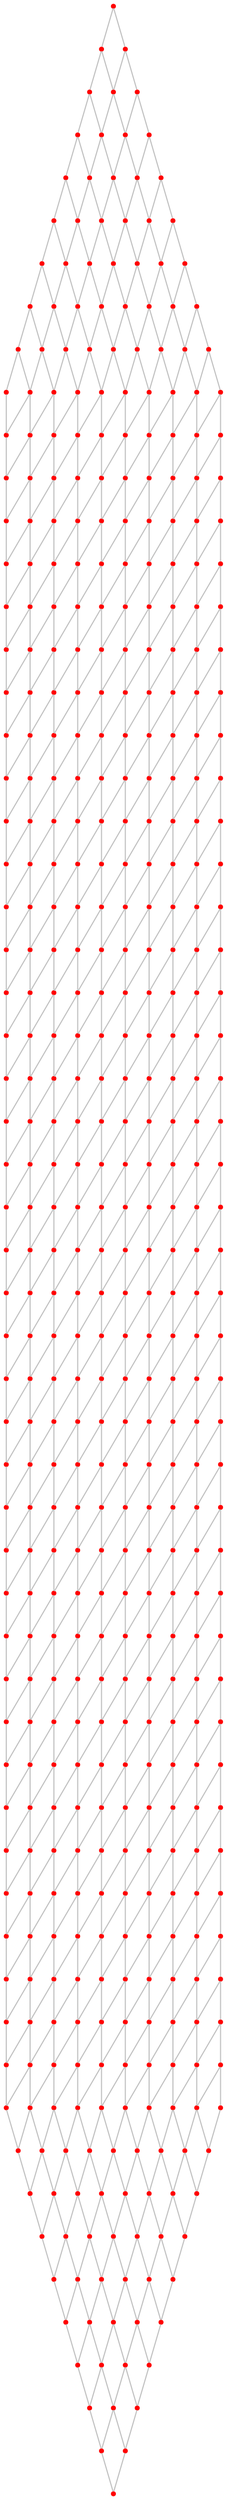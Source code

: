 graph {
	0 [color=red pos="0,0!" shape=point]
	1 [color=red pos="0,1!" shape=point]
	2 [color=red pos="0,2!" shape=point]
	3 [color=red pos="0,3!" shape=point]
	4 [color=red pos="0,4!" shape=point]
	5 [color=red pos="0,5!" shape=point]
	6 [color=red pos="0,6!" shape=point]
	7 [color=red pos="0,7!" shape=point]
	8 [color=red pos="0,8!" shape=point]
	9 [color=red pos="0,9!" shape=point]
	10 [color=red pos="1,0!" shape=point]
	11 [color=red pos="1,1!" shape=point]
	12 [color=red pos="1,2!" shape=point]
	13 [color=red pos="1,3!" shape=point]
	14 [color=red pos="1,4!" shape=point]
	15 [color=red pos="1,5!" shape=point]
	16 [color=red pos="1,6!" shape=point]
	17 [color=red pos="1,7!" shape=point]
	18 [color=red pos="1,8!" shape=point]
	19 [color=red pos="1,9!" shape=point]
	20 [color=red pos="2,0!" shape=point]
	21 [color=red pos="2,1!" shape=point]
	22 [color=red pos="2,2!" shape=point]
	23 [color=red pos="2,3!" shape=point]
	24 [color=red pos="2,4!" shape=point]
	25 [color=red pos="2,5!" shape=point]
	26 [color=red pos="2,6!" shape=point]
	27 [color=red pos="2,7!" shape=point]
	28 [color=red pos="2,8!" shape=point]
	29 [color=red pos="2,9!" shape=point]
	30 [color=red pos="3,0!" shape=point]
	31 [color=red pos="3,1!" shape=point]
	32 [color=red pos="3,2!" shape=point]
	33 [color=red pos="3,3!" shape=point]
	34 [color=red pos="3,4!" shape=point]
	35 [color=red pos="3,5!" shape=point]
	36 [color=red pos="3,6!" shape=point]
	37 [color=red pos="3,7!" shape=point]
	38 [color=red pos="3,8!" shape=point]
	39 [color=red pos="3,9!" shape=point]
	40 [color=red pos="4,0!" shape=point]
	41 [color=red pos="4,1!" shape=point]
	42 [color=red pos="4,2!" shape=point]
	43 [color=red pos="4,3!" shape=point]
	44 [color=red pos="4,4!" shape=point]
	45 [color=red pos="4,5!" shape=point]
	46 [color=red pos="4,6!" shape=point]
	47 [color=red pos="4,7!" shape=point]
	48 [color=red pos="4,8!" shape=point]
	49 [color=red pos="4,9!" shape=point]
	50 [color=red pos="5,0!" shape=point]
	51 [color=red pos="5,1!" shape=point]
	52 [color=red pos="5,2!" shape=point]
	53 [color=red pos="5,3!" shape=point]
	54 [color=red pos="5,4!" shape=point]
	55 [color=red pos="5,5!" shape=point]
	56 [color=red pos="5,6!" shape=point]
	57 [color=red pos="5,7!" shape=point]
	58 [color=red pos="5,8!" shape=point]
	59 [color=red pos="5,9!" shape=point]
	60 [color=red pos="6,0!" shape=point]
	61 [color=red pos="6,1!" shape=point]
	62 [color=red pos="6,2!" shape=point]
	63 [color=red pos="6,3!" shape=point]
	64 [color=red pos="6,4!" shape=point]
	65 [color=red pos="6,5!" shape=point]
	66 [color=red pos="6,6!" shape=point]
	67 [color=red pos="6,7!" shape=point]
	68 [color=red pos="6,8!" shape=point]
	69 [color=red pos="6,9!" shape=point]
	70 [color=red pos="7,0!" shape=point]
	71 [color=red pos="7,1!" shape=point]
	72 [color=red pos="7,2!" shape=point]
	73 [color=red pos="7,3!" shape=point]
	74 [color=red pos="7,4!" shape=point]
	75 [color=red pos="7,5!" shape=point]
	76 [color=red pos="7,6!" shape=point]
	77 [color=red pos="7,7!" shape=point]
	78 [color=red pos="7,8!" shape=point]
	79 [color=red pos="7,9!" shape=point]
	80 [color=red pos="8,0!" shape=point]
	81 [color=red pos="8,1!" shape=point]
	82 [color=red pos="8,2!" shape=point]
	83 [color=red pos="8,3!" shape=point]
	84 [color=red pos="8,4!" shape=point]
	85 [color=red pos="8,5!" shape=point]
	86 [color=red pos="8,6!" shape=point]
	87 [color=red pos="8,7!" shape=point]
	88 [color=red pos="8,8!" shape=point]
	89 [color=red pos="8,9!" shape=point]
	90 [color=red pos="9,0!" shape=point]
	91 [color=red pos="9,1!" shape=point]
	92 [color=red pos="9,2!" shape=point]
	93 [color=red pos="9,3!" shape=point]
	94 [color=red pos="9,4!" shape=point]
	95 [color=red pos="9,5!" shape=point]
	96 [color=red pos="9,6!" shape=point]
	97 [color=red pos="9,7!" shape=point]
	98 [color=red pos="9,8!" shape=point]
	99 [color=red pos="9,9!" shape=point]
	100 [color=red pos="10,0!" shape=point]
	101 [color=red pos="10,1!" shape=point]
	102 [color=red pos="10,2!" shape=point]
	103 [color=red pos="10,3!" shape=point]
	104 [color=red pos="10,4!" shape=point]
	105 [color=red pos="10,5!" shape=point]
	106 [color=red pos="10,6!" shape=point]
	107 [color=red pos="10,7!" shape=point]
	108 [color=red pos="10,8!" shape=point]
	109 [color=red pos="10,9!" shape=point]
	110 [color=red pos="11,0!" shape=point]
	111 [color=red pos="11,1!" shape=point]
	112 [color=red pos="11,2!" shape=point]
	113 [color=red pos="11,3!" shape=point]
	114 [color=red pos="11,4!" shape=point]
	115 [color=red pos="11,5!" shape=point]
	116 [color=red pos="11,6!" shape=point]
	117 [color=red pos="11,7!" shape=point]
	118 [color=red pos="11,8!" shape=point]
	119 [color=red pos="11,9!" shape=point]
	120 [color=red pos="12,0!" shape=point]
	121 [color=red pos="12,1!" shape=point]
	122 [color=red pos="12,2!" shape=point]
	123 [color=red pos="12,3!" shape=point]
	124 [color=red pos="12,4!" shape=point]
	125 [color=red pos="12,5!" shape=point]
	126 [color=red pos="12,6!" shape=point]
	127 [color=red pos="12,7!" shape=point]
	128 [color=red pos="12,8!" shape=point]
	129 [color=red pos="12,9!" shape=point]
	130 [color=red pos="13,0!" shape=point]
	131 [color=red pos="13,1!" shape=point]
	132 [color=red pos="13,2!" shape=point]
	133 [color=red pos="13,3!" shape=point]
	134 [color=red pos="13,4!" shape=point]
	135 [color=red pos="13,5!" shape=point]
	136 [color=red pos="13,6!" shape=point]
	137 [color=red pos="13,7!" shape=point]
	138 [color=red pos="13,8!" shape=point]
	139 [color=red pos="13,9!" shape=point]
	140 [color=red pos="14,0!" shape=point]
	141 [color=red pos="14,1!" shape=point]
	142 [color=red pos="14,2!" shape=point]
	143 [color=red pos="14,3!" shape=point]
	144 [color=red pos="14,4!" shape=point]
	145 [color=red pos="14,5!" shape=point]
	146 [color=red pos="14,6!" shape=point]
	147 [color=red pos="14,7!" shape=point]
	148 [color=red pos="14,8!" shape=point]
	149 [color=red pos="14,9!" shape=point]
	150 [color=red pos="15,0!" shape=point]
	151 [color=red pos="15,1!" shape=point]
	152 [color=red pos="15,2!" shape=point]
	153 [color=red pos="15,3!" shape=point]
	154 [color=red pos="15,4!" shape=point]
	155 [color=red pos="15,5!" shape=point]
	156 [color=red pos="15,6!" shape=point]
	157 [color=red pos="15,7!" shape=point]
	158 [color=red pos="15,8!" shape=point]
	159 [color=red pos="15,9!" shape=point]
	160 [color=red pos="16,0!" shape=point]
	161 [color=red pos="16,1!" shape=point]
	162 [color=red pos="16,2!" shape=point]
	163 [color=red pos="16,3!" shape=point]
	164 [color=red pos="16,4!" shape=point]
	165 [color=red pos="16,5!" shape=point]
	166 [color=red pos="16,6!" shape=point]
	167 [color=red pos="16,7!" shape=point]
	168 [color=red pos="16,8!" shape=point]
	169 [color=red pos="16,9!" shape=point]
	170 [color=red pos="17,0!" shape=point]
	171 [color=red pos="17,1!" shape=point]
	172 [color=red pos="17,2!" shape=point]
	173 [color=red pos="17,3!" shape=point]
	174 [color=red pos="17,4!" shape=point]
	175 [color=red pos="17,5!" shape=point]
	176 [color=red pos="17,6!" shape=point]
	177 [color=red pos="17,7!" shape=point]
	178 [color=red pos="17,8!" shape=point]
	179 [color=red pos="17,9!" shape=point]
	180 [color=red pos="18,0!" shape=point]
	181 [color=red pos="18,1!" shape=point]
	182 [color=red pos="18,2!" shape=point]
	183 [color=red pos="18,3!" shape=point]
	184 [color=red pos="18,4!" shape=point]
	185 [color=red pos="18,5!" shape=point]
	186 [color=red pos="18,6!" shape=point]
	187 [color=red pos="18,7!" shape=point]
	188 [color=red pos="18,8!" shape=point]
	189 [color=red pos="18,9!" shape=point]
	190 [color=red pos="19,0!" shape=point]
	191 [color=red pos="19,1!" shape=point]
	192 [color=red pos="19,2!" shape=point]
	193 [color=red pos="19,3!" shape=point]
	194 [color=red pos="19,4!" shape=point]
	195 [color=red pos="19,5!" shape=point]
	196 [color=red pos="19,6!" shape=point]
	197 [color=red pos="19,7!" shape=point]
	198 [color=red pos="19,8!" shape=point]
	199 [color=red pos="19,9!" shape=point]
	200 [color=red pos="20,0!" shape=point]
	201 [color=red pos="20,1!" shape=point]
	202 [color=red pos="20,2!" shape=point]
	203 [color=red pos="20,3!" shape=point]
	204 [color=red pos="20,4!" shape=point]
	205 [color=red pos="20,5!" shape=point]
	206 [color=red pos="20,6!" shape=point]
	207 [color=red pos="20,7!" shape=point]
	208 [color=red pos="20,8!" shape=point]
	209 [color=red pos="20,9!" shape=point]
	210 [color=red pos="21,0!" shape=point]
	211 [color=red pos="21,1!" shape=point]
	212 [color=red pos="21,2!" shape=point]
	213 [color=red pos="21,3!" shape=point]
	214 [color=red pos="21,4!" shape=point]
	215 [color=red pos="21,5!" shape=point]
	216 [color=red pos="21,6!" shape=point]
	217 [color=red pos="21,7!" shape=point]
	218 [color=red pos="21,8!" shape=point]
	219 [color=red pos="21,9!" shape=point]
	220 [color=red pos="22,0!" shape=point]
	221 [color=red pos="22,1!" shape=point]
	222 [color=red pos="22,2!" shape=point]
	223 [color=red pos="22,3!" shape=point]
	224 [color=red pos="22,4!" shape=point]
	225 [color=red pos="22,5!" shape=point]
	226 [color=red pos="22,6!" shape=point]
	227 [color=red pos="22,7!" shape=point]
	228 [color=red pos="22,8!" shape=point]
	229 [color=red pos="22,9!" shape=point]
	230 [color=red pos="23,0!" shape=point]
	231 [color=red pos="23,1!" shape=point]
	232 [color=red pos="23,2!" shape=point]
	233 [color=red pos="23,3!" shape=point]
	234 [color=red pos="23,4!" shape=point]
	235 [color=red pos="23,5!" shape=point]
	236 [color=red pos="23,6!" shape=point]
	237 [color=red pos="23,7!" shape=point]
	238 [color=red pos="23,8!" shape=point]
	239 [color=red pos="23,9!" shape=point]
	240 [color=red pos="24,0!" shape=point]
	241 [color=red pos="24,1!" shape=point]
	242 [color=red pos="24,2!" shape=point]
	243 [color=red pos="24,3!" shape=point]
	244 [color=red pos="24,4!" shape=point]
	245 [color=red pos="24,5!" shape=point]
	246 [color=red pos="24,6!" shape=point]
	247 [color=red pos="24,7!" shape=point]
	248 [color=red pos="24,8!" shape=point]
	249 [color=red pos="24,9!" shape=point]
	250 [color=red pos="25,0!" shape=point]
	251 [color=red pos="25,1!" shape=point]
	252 [color=red pos="25,2!" shape=point]
	253 [color=red pos="25,3!" shape=point]
	254 [color=red pos="25,4!" shape=point]
	255 [color=red pos="25,5!" shape=point]
	256 [color=red pos="25,6!" shape=point]
	257 [color=red pos="25,7!" shape=point]
	258 [color=red pos="25,8!" shape=point]
	259 [color=red pos="25,9!" shape=point]
	260 [color=red pos="26,0!" shape=point]
	261 [color=red pos="26,1!" shape=point]
	262 [color=red pos="26,2!" shape=point]
	263 [color=red pos="26,3!" shape=point]
	264 [color=red pos="26,4!" shape=point]
	265 [color=red pos="26,5!" shape=point]
	266 [color=red pos="26,6!" shape=point]
	267 [color=red pos="26,7!" shape=point]
	268 [color=red pos="26,8!" shape=point]
	269 [color=red pos="26,9!" shape=point]
	270 [color=red pos="27,0!" shape=point]
	271 [color=red pos="27,1!" shape=point]
	272 [color=red pos="27,2!" shape=point]
	273 [color=red pos="27,3!" shape=point]
	274 [color=red pos="27,4!" shape=point]
	275 [color=red pos="27,5!" shape=point]
	276 [color=red pos="27,6!" shape=point]
	277 [color=red pos="27,7!" shape=point]
	278 [color=red pos="27,8!" shape=point]
	279 [color=red pos="27,9!" shape=point]
	280 [color=red pos="28,0!" shape=point]
	281 [color=red pos="28,1!" shape=point]
	282 [color=red pos="28,2!" shape=point]
	283 [color=red pos="28,3!" shape=point]
	284 [color=red pos="28,4!" shape=point]
	285 [color=red pos="28,5!" shape=point]
	286 [color=red pos="28,6!" shape=point]
	287 [color=red pos="28,7!" shape=point]
	288 [color=red pos="28,8!" shape=point]
	289 [color=red pos="28,9!" shape=point]
	290 [color=red pos="29,0!" shape=point]
	291 [color=red pos="29,1!" shape=point]
	292 [color=red pos="29,2!" shape=point]
	293 [color=red pos="29,3!" shape=point]
	294 [color=red pos="29,4!" shape=point]
	295 [color=red pos="29,5!" shape=point]
	296 [color=red pos="29,6!" shape=point]
	297 [color=red pos="29,7!" shape=point]
	298 [color=red pos="29,8!" shape=point]
	299 [color=red pos="29,9!" shape=point]
	300 [color=red pos="30,0!" shape=point]
	301 [color=red pos="30,1!" shape=point]
	302 [color=red pos="30,2!" shape=point]
	303 [color=red pos="30,3!" shape=point]
	304 [color=red pos="30,4!" shape=point]
	305 [color=red pos="30,5!" shape=point]
	306 [color=red pos="30,6!" shape=point]
	307 [color=red pos="30,7!" shape=point]
	308 [color=red pos="30,8!" shape=point]
	309 [color=red pos="30,9!" shape=point]
	310 [color=red pos="31,0!" shape=point]
	311 [color=red pos="31,1!" shape=point]
	312 [color=red pos="31,2!" shape=point]
	313 [color=red pos="31,3!" shape=point]
	314 [color=red pos="31,4!" shape=point]
	315 [color=red pos="31,5!" shape=point]
	316 [color=red pos="31,6!" shape=point]
	317 [color=red pos="31,7!" shape=point]
	318 [color=red pos="31,8!" shape=point]
	319 [color=red pos="31,9!" shape=point]
	320 [color=red pos="32,0!" shape=point]
	321 [color=red pos="32,1!" shape=point]
	322 [color=red pos="32,2!" shape=point]
	323 [color=red pos="32,3!" shape=point]
	324 [color=red pos="32,4!" shape=point]
	325 [color=red pos="32,5!" shape=point]
	326 [color=red pos="32,6!" shape=point]
	327 [color=red pos="32,7!" shape=point]
	328 [color=red pos="32,8!" shape=point]
	329 [color=red pos="32,9!" shape=point]
	330 [color=red pos="33,0!" shape=point]
	331 [color=red pos="33,1!" shape=point]
	332 [color=red pos="33,2!" shape=point]
	333 [color=red pos="33,3!" shape=point]
	334 [color=red pos="33,4!" shape=point]
	335 [color=red pos="33,5!" shape=point]
	336 [color=red pos="33,6!" shape=point]
	337 [color=red pos="33,7!" shape=point]
	338 [color=red pos="33,8!" shape=point]
	339 [color=red pos="33,9!" shape=point]
	340 [color=red pos="34,0!" shape=point]
	341 [color=red pos="34,1!" shape=point]
	342 [color=red pos="34,2!" shape=point]
	343 [color=red pos="34,3!" shape=point]
	344 [color=red pos="34,4!" shape=point]
	345 [color=red pos="34,5!" shape=point]
	346 [color=red pos="34,6!" shape=point]
	347 [color=red pos="34,7!" shape=point]
	348 [color=red pos="34,8!" shape=point]
	349 [color=red pos="34,9!" shape=point]
	350 [color=red pos="35,0!" shape=point]
	351 [color=red pos="35,1!" shape=point]
	352 [color=red pos="35,2!" shape=point]
	353 [color=red pos="35,3!" shape=point]
	354 [color=red pos="35,4!" shape=point]
	355 [color=red pos="35,5!" shape=point]
	356 [color=red pos="35,6!" shape=point]
	357 [color=red pos="35,7!" shape=point]
	358 [color=red pos="35,8!" shape=point]
	359 [color=red pos="35,9!" shape=point]
	360 [color=red pos="36,0!" shape=point]
	361 [color=red pos="36,1!" shape=point]
	362 [color=red pos="36,2!" shape=point]
	363 [color=red pos="36,3!" shape=point]
	364 [color=red pos="36,4!" shape=point]
	365 [color=red pos="36,5!" shape=point]
	366 [color=red pos="36,6!" shape=point]
	367 [color=red pos="36,7!" shape=point]
	368 [color=red pos="36,8!" shape=point]
	369 [color=red pos="36,9!" shape=point]
	370 [color=red pos="37,0!" shape=point]
	371 [color=red pos="37,1!" shape=point]
	372 [color=red pos="37,2!" shape=point]
	373 [color=red pos="37,3!" shape=point]
	374 [color=red pos="37,4!" shape=point]
	375 [color=red pos="37,5!" shape=point]
	376 [color=red pos="37,6!" shape=point]
	377 [color=red pos="37,7!" shape=point]
	378 [color=red pos="37,8!" shape=point]
	379 [color=red pos="37,9!" shape=point]
	380 [color=red pos="38,0!" shape=point]
	381 [color=red pos="38,1!" shape=point]
	382 [color=red pos="38,2!" shape=point]
	383 [color=red pos="38,3!" shape=point]
	384 [color=red pos="38,4!" shape=point]
	385 [color=red pos="38,5!" shape=point]
	386 [color=red pos="38,6!" shape=point]
	387 [color=red pos="38,7!" shape=point]
	388 [color=red pos="38,8!" shape=point]
	389 [color=red pos="38,9!" shape=point]
	390 [color=red pos="39,0!" shape=point]
	391 [color=red pos="39,1!" shape=point]
	392 [color=red pos="39,2!" shape=point]
	393 [color=red pos="39,3!" shape=point]
	394 [color=red pos="39,4!" shape=point]
	395 [color=red pos="39,5!" shape=point]
	396 [color=red pos="39,6!" shape=point]
	397 [color=red pos="39,7!" shape=point]
	398 [color=red pos="39,8!" shape=point]
	399 [color=red pos="39,9!" shape=point]
	400 [color=red pos="40,0!" shape=point]
	401 [color=red pos="40,1!" shape=point]
	402 [color=red pos="40,2!" shape=point]
	403 [color=red pos="40,3!" shape=point]
	404 [color=red pos="40,4!" shape=point]
	405 [color=red pos="40,5!" shape=point]
	406 [color=red pos="40,6!" shape=point]
	407 [color=red pos="40,7!" shape=point]
	408 [color=red pos="40,8!" shape=point]
	409 [color=red pos="40,9!" shape=point]
	410 [color=red pos="41,0!" shape=point]
	411 [color=red pos="41,1!" shape=point]
	412 [color=red pos="41,2!" shape=point]
	413 [color=red pos="41,3!" shape=point]
	414 [color=red pos="41,4!" shape=point]
	415 [color=red pos="41,5!" shape=point]
	416 [color=red pos="41,6!" shape=point]
	417 [color=red pos="41,7!" shape=point]
	418 [color=red pos="41,8!" shape=point]
	419 [color=red pos="41,9!" shape=point]
	420 [color=red pos="42,0!" shape=point]
	421 [color=red pos="42,1!" shape=point]
	422 [color=red pos="42,2!" shape=point]
	423 [color=red pos="42,3!" shape=point]
	424 [color=red pos="42,4!" shape=point]
	425 [color=red pos="42,5!" shape=point]
	426 [color=red pos="42,6!" shape=point]
	427 [color=red pos="42,7!" shape=point]
	428 [color=red pos="42,8!" shape=point]
	429 [color=red pos="42,9!" shape=point]
	430 [color=red pos="43,0!" shape=point]
	431 [color=red pos="43,1!" shape=point]
	432 [color=red pos="43,2!" shape=point]
	433 [color=red pos="43,3!" shape=point]
	434 [color=red pos="43,4!" shape=point]
	435 [color=red pos="43,5!" shape=point]
	436 [color=red pos="43,6!" shape=point]
	437 [color=red pos="43,7!" shape=point]
	438 [color=red pos="43,8!" shape=point]
	439 [color=red pos="43,9!" shape=point]
	440 [color=red pos="44,0!" shape=point]
	441 [color=red pos="44,1!" shape=point]
	442 [color=red pos="44,2!" shape=point]
	443 [color=red pos="44,3!" shape=point]
	444 [color=red pos="44,4!" shape=point]
	445 [color=red pos="44,5!" shape=point]
	446 [color=red pos="44,6!" shape=point]
	447 [color=red pos="44,7!" shape=point]
	448 [color=red pos="44,8!" shape=point]
	449 [color=red pos="44,9!" shape=point]
	450 [color=red pos="45,0!" shape=point]
	451 [color=red pos="45,1!" shape=point]
	452 [color=red pos="45,2!" shape=point]
	453 [color=red pos="45,3!" shape=point]
	454 [color=red pos="45,4!" shape=point]
	455 [color=red pos="45,5!" shape=point]
	456 [color=red pos="45,6!" shape=point]
	457 [color=red pos="45,7!" shape=point]
	458 [color=red pos="45,8!" shape=point]
	459 [color=red pos="45,9!" shape=point]
	460 [color=red pos="46,0!" shape=point]
	461 [color=red pos="46,1!" shape=point]
	462 [color=red pos="46,2!" shape=point]
	463 [color=red pos="46,3!" shape=point]
	464 [color=red pos="46,4!" shape=point]
	465 [color=red pos="46,5!" shape=point]
	466 [color=red pos="46,6!" shape=point]
	467 [color=red pos="46,7!" shape=point]
	468 [color=red pos="46,8!" shape=point]
	469 [color=red pos="46,9!" shape=point]
	470 [color=red pos="47,0!" shape=point]
	471 [color=red pos="47,1!" shape=point]
	472 [color=red pos="47,2!" shape=point]
	473 [color=red pos="47,3!" shape=point]
	474 [color=red pos="47,4!" shape=point]
	475 [color=red pos="47,5!" shape=point]
	476 [color=red pos="47,6!" shape=point]
	477 [color=red pos="47,7!" shape=point]
	478 [color=red pos="47,8!" shape=point]
	479 [color=red pos="47,9!" shape=point]
	480 [color=red pos="48,0!" shape=point]
	481 [color=red pos="48,1!" shape=point]
	482 [color=red pos="48,2!" shape=point]
	483 [color=red pos="48,3!" shape=point]
	484 [color=red pos="48,4!" shape=point]
	485 [color=red pos="48,5!" shape=point]
	486 [color=red pos="48,6!" shape=point]
	487 [color=red pos="48,7!" shape=point]
	488 [color=red pos="48,8!" shape=point]
	489 [color=red pos="48,9!" shape=point]
	490 [color=red pos="49,0!" shape=point]
	491 [color=red pos="49,1!" shape=point]
	492 [color=red pos="49,2!" shape=point]
	493 [color=red pos="49,3!" shape=point]
	494 [color=red pos="49,4!" shape=point]
	495 [color=red pos="49,5!" shape=point]
	496 [color=red pos="49,6!" shape=point]
	497 [color=red pos="49,7!" shape=point]
	498 [color=red pos="49,8!" shape=point]
	499 [color=red pos="49,9!" shape=point]
	0 -- 1 [color=gray]
	0 -- 10 [color=gray]
	1 -- 2 [color=gray]
	1 -- 11 [color=gray]
	2 -- 3 [color=gray]
	2 -- 12 [color=gray]
	3 -- 4 [color=gray]
	3 -- 13 [color=gray]
	4 -- 5 [color=gray]
	4 -- 14 [color=gray]
	5 -- 6 [color=gray]
	5 -- 15 [color=gray]
	6 -- 7 [color=gray]
	6 -- 16 [color=gray]
	7 -- 8 [color=gray]
	7 -- 17 [color=gray]
	8 -- 9 [color=gray]
	8 -- 18 [color=gray]
	9 -- 19 [color=gray]
	10 -- 11 [color=gray]
	10 -- 20 [color=gray]
	11 -- 12 [color=gray]
	11 -- 21 [color=gray]
	12 -- 13 [color=gray]
	12 -- 22 [color=gray]
	13 -- 14 [color=gray]
	13 -- 23 [color=gray]
	14 -- 15 [color=gray]
	14 -- 24 [color=gray]
	15 -- 16 [color=gray]
	15 -- 25 [color=gray]
	16 -- 17 [color=gray]
	16 -- 26 [color=gray]
	17 -- 18 [color=gray]
	17 -- 27 [color=gray]
	18 -- 19 [color=gray]
	18 -- 28 [color=gray]
	19 -- 29 [color=gray]
	20 -- 21 [color=gray]
	20 -- 30 [color=gray]
	21 -- 22 [color=gray]
	21 -- 31 [color=gray]
	22 -- 23 [color=gray]
	22 -- 32 [color=gray]
	23 -- 24 [color=gray]
	23 -- 33 [color=gray]
	24 -- 25 [color=gray]
	24 -- 34 [color=gray]
	25 -- 26 [color=gray]
	25 -- 35 [color=gray]
	26 -- 27 [color=gray]
	26 -- 36 [color=gray]
	27 -- 28 [color=gray]
	27 -- 37 [color=gray]
	28 -- 29 [color=gray]
	28 -- 38 [color=gray]
	29 -- 39 [color=gray]
	30 -- 31 [color=gray]
	30 -- 40 [color=gray]
	31 -- 32 [color=gray]
	31 -- 41 [color=gray]
	32 -- 33 [color=gray]
	32 -- 42 [color=gray]
	33 -- 34 [color=gray]
	33 -- 43 [color=gray]
	34 -- 35 [color=gray]
	34 -- 44 [color=gray]
	35 -- 36 [color=gray]
	35 -- 45 [color=gray]
	36 -- 37 [color=gray]
	36 -- 46 [color=gray]
	37 -- 38 [color=gray]
	37 -- 47 [color=gray]
	38 -- 39 [color=gray]
	38 -- 48 [color=gray]
	39 -- 49 [color=gray]
	40 -- 41 [color=gray]
	40 -- 50 [color=gray]
	41 -- 42 [color=gray]
	41 -- 51 [color=gray]
	42 -- 43 [color=gray]
	42 -- 52 [color=gray]
	43 -- 44 [color=gray]
	43 -- 53 [color=gray]
	44 -- 45 [color=gray]
	44 -- 54 [color=gray]
	45 -- 46 [color=gray]
	45 -- 55 [color=gray]
	46 -- 47 [color=gray]
	46 -- 56 [color=gray]
	47 -- 48 [color=gray]
	47 -- 57 [color=gray]
	48 -- 49 [color=gray]
	48 -- 58 [color=gray]
	49 -- 59 [color=gray]
	50 -- 51 [color=gray]
	50 -- 60 [color=gray]
	51 -- 52 [color=gray]
	51 -- 61 [color=gray]
	52 -- 53 [color=gray]
	52 -- 62 [color=gray]
	53 -- 54 [color=gray]
	53 -- 63 [color=gray]
	54 -- 55 [color=gray]
	54 -- 64 [color=gray]
	55 -- 56 [color=gray]
	55 -- 65 [color=gray]
	56 -- 57 [color=gray]
	56 -- 66 [color=gray]
	57 -- 58 [color=gray]
	57 -- 67 [color=gray]
	58 -- 59 [color=gray]
	58 -- 68 [color=gray]
	59 -- 69 [color=gray]
	60 -- 61 [color=gray]
	60 -- 70 [color=gray]
	61 -- 62 [color=gray]
	61 -- 71 [color=gray]
	62 -- 63 [color=gray]
	62 -- 72 [color=gray]
	63 -- 64 [color=gray]
	63 -- 73 [color=gray]
	64 -- 65 [color=gray]
	64 -- 74 [color=gray]
	65 -- 66 [color=gray]
	65 -- 75 [color=gray]
	66 -- 67 [color=gray]
	66 -- 76 [color=gray]
	67 -- 68 [color=gray]
	67 -- 77 [color=gray]
	68 -- 69 [color=gray]
	68 -- 78 [color=gray]
	69 -- 79 [color=gray]
	70 -- 71 [color=gray]
	70 -- 80 [color=gray]
	71 -- 72 [color=gray]
	71 -- 81 [color=gray]
	72 -- 73 [color=gray]
	72 -- 82 [color=gray]
	73 -- 74 [color=gray]
	73 -- 83 [color=gray]
	74 -- 75 [color=gray]
	74 -- 84 [color=gray]
	75 -- 76 [color=gray]
	75 -- 85 [color=gray]
	76 -- 77 [color=gray]
	76 -- 86 [color=gray]
	77 -- 78 [color=gray]
	77 -- 87 [color=gray]
	78 -- 79 [color=gray]
	78 -- 88 [color=gray]
	79 -- 89 [color=gray]
	80 -- 81 [color=gray]
	80 -- 90 [color=gray]
	81 -- 82 [color=gray]
	81 -- 91 [color=gray]
	82 -- 83 [color=gray]
	82 -- 92 [color=gray]
	83 -- 84 [color=gray]
	83 -- 93 [color=gray]
	84 -- 85 [color=gray]
	84 -- 94 [color=gray]
	85 -- 86 [color=gray]
	85 -- 95 [color=gray]
	86 -- 87 [color=gray]
	86 -- 96 [color=gray]
	87 -- 88 [color=gray]
	87 -- 97 [color=gray]
	88 -- 89 [color=gray]
	88 -- 98 [color=gray]
	89 -- 99 [color=gray]
	90 -- 91 [color=gray]
	90 -- 100 [color=gray]
	91 -- 92 [color=gray]
	91 -- 101 [color=gray]
	92 -- 93 [color=gray]
	92 -- 102 [color=gray]
	93 -- 94 [color=gray]
	93 -- 103 [color=gray]
	94 -- 95 [color=gray]
	94 -- 104 [color=gray]
	95 -- 96 [color=gray]
	95 -- 105 [color=gray]
	96 -- 97 [color=gray]
	96 -- 106 [color=gray]
	97 -- 98 [color=gray]
	97 -- 107 [color=gray]
	98 -- 99 [color=gray]
	98 -- 108 [color=gray]
	99 -- 109 [color=gray]
	100 -- 101 [color=gray]
	100 -- 110 [color=gray]
	101 -- 102 [color=gray]
	101 -- 111 [color=gray]
	102 -- 103 [color=gray]
	102 -- 112 [color=gray]
	103 -- 104 [color=gray]
	103 -- 113 [color=gray]
	104 -- 105 [color=gray]
	104 -- 114 [color=gray]
	105 -- 106 [color=gray]
	105 -- 115 [color=gray]
	106 -- 107 [color=gray]
	106 -- 116 [color=gray]
	107 -- 108 [color=gray]
	107 -- 117 [color=gray]
	108 -- 109 [color=gray]
	108 -- 118 [color=gray]
	109 -- 119 [color=gray]
	110 -- 111 [color=gray]
	110 -- 120 [color=gray]
	111 -- 112 [color=gray]
	111 -- 121 [color=gray]
	112 -- 113 [color=gray]
	112 -- 122 [color=gray]
	113 -- 114 [color=gray]
	113 -- 123 [color=gray]
	114 -- 115 [color=gray]
	114 -- 124 [color=gray]
	115 -- 116 [color=gray]
	115 -- 125 [color=gray]
	116 -- 117 [color=gray]
	116 -- 126 [color=gray]
	117 -- 118 [color=gray]
	117 -- 127 [color=gray]
	118 -- 119 [color=gray]
	118 -- 128 [color=gray]
	119 -- 129 [color=gray]
	120 -- 121 [color=gray]
	120 -- 130 [color=gray]
	121 -- 122 [color=gray]
	121 -- 131 [color=gray]
	122 -- 123 [color=gray]
	122 -- 132 [color=gray]
	123 -- 124 [color=gray]
	123 -- 133 [color=gray]
	124 -- 125 [color=gray]
	124 -- 134 [color=gray]
	125 -- 126 [color=gray]
	125 -- 135 [color=gray]
	126 -- 127 [color=gray]
	126 -- 136 [color=gray]
	127 -- 128 [color=gray]
	127 -- 137 [color=gray]
	128 -- 129 [color=gray]
	128 -- 138 [color=gray]
	129 -- 139 [color=gray]
	130 -- 131 [color=gray]
	130 -- 140 [color=gray]
	131 -- 132 [color=gray]
	131 -- 141 [color=gray]
	132 -- 133 [color=gray]
	132 -- 142 [color=gray]
	133 -- 134 [color=gray]
	133 -- 143 [color=gray]
	134 -- 135 [color=gray]
	134 -- 144 [color=gray]
	135 -- 136 [color=gray]
	135 -- 145 [color=gray]
	136 -- 137 [color=gray]
	136 -- 146 [color=gray]
	137 -- 138 [color=gray]
	137 -- 147 [color=gray]
	138 -- 139 [color=gray]
	138 -- 148 [color=gray]
	139 -- 149 [color=gray]
	140 -- 141 [color=gray]
	140 -- 150 [color=gray]
	141 -- 142 [color=gray]
	141 -- 151 [color=gray]
	142 -- 143 [color=gray]
	142 -- 152 [color=gray]
	143 -- 144 [color=gray]
	143 -- 153 [color=gray]
	144 -- 145 [color=gray]
	144 -- 154 [color=gray]
	145 -- 146 [color=gray]
	145 -- 155 [color=gray]
	146 -- 147 [color=gray]
	146 -- 156 [color=gray]
	147 -- 148 [color=gray]
	147 -- 157 [color=gray]
	148 -- 149 [color=gray]
	148 -- 158 [color=gray]
	149 -- 159 [color=gray]
	150 -- 151 [color=gray]
	150 -- 160 [color=gray]
	151 -- 152 [color=gray]
	151 -- 161 [color=gray]
	152 -- 153 [color=gray]
	152 -- 162 [color=gray]
	153 -- 154 [color=gray]
	153 -- 163 [color=gray]
	154 -- 155 [color=gray]
	154 -- 164 [color=gray]
	155 -- 156 [color=gray]
	155 -- 165 [color=gray]
	156 -- 157 [color=gray]
	156 -- 166 [color=gray]
	157 -- 158 [color=gray]
	157 -- 167 [color=gray]
	158 -- 159 [color=gray]
	158 -- 168 [color=gray]
	159 -- 169 [color=gray]
	160 -- 161 [color=gray]
	160 -- 170 [color=gray]
	161 -- 162 [color=gray]
	161 -- 171 [color=gray]
	162 -- 163 [color=gray]
	162 -- 172 [color=gray]
	163 -- 164 [color=gray]
	163 -- 173 [color=gray]
	164 -- 165 [color=gray]
	164 -- 174 [color=gray]
	165 -- 166 [color=gray]
	165 -- 175 [color=gray]
	166 -- 167 [color=gray]
	166 -- 176 [color=gray]
	167 -- 168 [color=gray]
	167 -- 177 [color=gray]
	168 -- 169 [color=gray]
	168 -- 178 [color=gray]
	169 -- 179 [color=gray]
	170 -- 171 [color=gray]
	170 -- 180 [color=gray]
	171 -- 172 [color=gray]
	171 -- 181 [color=gray]
	172 -- 173 [color=gray]
	172 -- 182 [color=gray]
	173 -- 174 [color=gray]
	173 -- 183 [color=gray]
	174 -- 175 [color=gray]
	174 -- 184 [color=gray]
	175 -- 176 [color=gray]
	175 -- 185 [color=gray]
	176 -- 177 [color=gray]
	176 -- 186 [color=gray]
	177 -- 178 [color=gray]
	177 -- 187 [color=gray]
	178 -- 179 [color=gray]
	178 -- 188 [color=gray]
	179 -- 189 [color=gray]
	180 -- 181 [color=gray]
	180 -- 190 [color=gray]
	181 -- 182 [color=gray]
	181 -- 191 [color=gray]
	182 -- 183 [color=gray]
	182 -- 192 [color=gray]
	183 -- 184 [color=gray]
	183 -- 193 [color=gray]
	184 -- 185 [color=gray]
	184 -- 194 [color=gray]
	185 -- 186 [color=gray]
	185 -- 195 [color=gray]
	186 -- 187 [color=gray]
	186 -- 196 [color=gray]
	187 -- 188 [color=gray]
	187 -- 197 [color=gray]
	188 -- 189 [color=gray]
	188 -- 198 [color=gray]
	189 -- 199 [color=gray]
	190 -- 191 [color=gray]
	190 -- 200 [color=gray]
	191 -- 192 [color=gray]
	191 -- 201 [color=gray]
	192 -- 193 [color=gray]
	192 -- 202 [color=gray]
	193 -- 194 [color=gray]
	193 -- 203 [color=gray]
	194 -- 195 [color=gray]
	194 -- 204 [color=gray]
	195 -- 196 [color=gray]
	195 -- 205 [color=gray]
	196 -- 197 [color=gray]
	196 -- 206 [color=gray]
	197 -- 198 [color=gray]
	197 -- 207 [color=gray]
	198 -- 199 [color=gray]
	198 -- 208 [color=gray]
	199 -- 209 [color=gray]
	200 -- 201 [color=gray]
	200 -- 210 [color=gray]
	201 -- 202 [color=gray]
	201 -- 211 [color=gray]
	202 -- 203 [color=gray]
	202 -- 212 [color=gray]
	203 -- 204 [color=gray]
	203 -- 213 [color=gray]
	204 -- 205 [color=gray]
	204 -- 214 [color=gray]
	205 -- 206 [color=gray]
	205 -- 215 [color=gray]
	206 -- 207 [color=gray]
	206 -- 216 [color=gray]
	207 -- 208 [color=gray]
	207 -- 217 [color=gray]
	208 -- 209 [color=gray]
	208 -- 218 [color=gray]
	209 -- 219 [color=gray]
	210 -- 211 [color=gray]
	210 -- 220 [color=gray]
	211 -- 212 [color=gray]
	211 -- 221 [color=gray]
	212 -- 213 [color=gray]
	212 -- 222 [color=gray]
	213 -- 214 [color=gray]
	213 -- 223 [color=gray]
	214 -- 215 [color=gray]
	214 -- 224 [color=gray]
	215 -- 216 [color=gray]
	215 -- 225 [color=gray]
	216 -- 217 [color=gray]
	216 -- 226 [color=gray]
	217 -- 218 [color=gray]
	217 -- 227 [color=gray]
	218 -- 219 [color=gray]
	218 -- 228 [color=gray]
	219 -- 229 [color=gray]
	220 -- 221 [color=gray]
	220 -- 230 [color=gray]
	221 -- 222 [color=gray]
	221 -- 231 [color=gray]
	222 -- 223 [color=gray]
	222 -- 232 [color=gray]
	223 -- 224 [color=gray]
	223 -- 233 [color=gray]
	224 -- 225 [color=gray]
	224 -- 234 [color=gray]
	225 -- 226 [color=gray]
	225 -- 235 [color=gray]
	226 -- 227 [color=gray]
	226 -- 236 [color=gray]
	227 -- 228 [color=gray]
	227 -- 237 [color=gray]
	228 -- 229 [color=gray]
	228 -- 238 [color=gray]
	229 -- 239 [color=gray]
	230 -- 231 [color=gray]
	230 -- 240 [color=gray]
	231 -- 232 [color=gray]
	231 -- 241 [color=gray]
	232 -- 233 [color=gray]
	232 -- 242 [color=gray]
	233 -- 234 [color=gray]
	233 -- 243 [color=gray]
	234 -- 235 [color=gray]
	234 -- 244 [color=gray]
	235 -- 236 [color=gray]
	235 -- 245 [color=gray]
	236 -- 237 [color=gray]
	236 -- 246 [color=gray]
	237 -- 238 [color=gray]
	237 -- 247 [color=gray]
	238 -- 239 [color=gray]
	238 -- 248 [color=gray]
	239 -- 249 [color=gray]
	240 -- 241 [color=gray]
	240 -- 250 [color=gray]
	241 -- 242 [color=gray]
	241 -- 251 [color=gray]
	242 -- 243 [color=gray]
	242 -- 252 [color=gray]
	243 -- 244 [color=gray]
	243 -- 253 [color=gray]
	244 -- 245 [color=gray]
	244 -- 254 [color=gray]
	245 -- 246 [color=gray]
	245 -- 255 [color=gray]
	246 -- 247 [color=gray]
	246 -- 256 [color=gray]
	247 -- 248 [color=gray]
	247 -- 257 [color=gray]
	248 -- 249 [color=gray]
	248 -- 258 [color=gray]
	249 -- 259 [color=gray]
	250 -- 251 [color=gray]
	250 -- 260 [color=gray]
	251 -- 252 [color=gray]
	251 -- 261 [color=gray]
	252 -- 253 [color=gray]
	252 -- 262 [color=gray]
	253 -- 254 [color=gray]
	253 -- 263 [color=gray]
	254 -- 255 [color=gray]
	254 -- 264 [color=gray]
	255 -- 256 [color=gray]
	255 -- 265 [color=gray]
	256 -- 257 [color=gray]
	256 -- 266 [color=gray]
	257 -- 258 [color=gray]
	257 -- 267 [color=gray]
	258 -- 259 [color=gray]
	258 -- 268 [color=gray]
	259 -- 269 [color=gray]
	260 -- 261 [color=gray]
	260 -- 270 [color=gray]
	261 -- 262 [color=gray]
	261 -- 271 [color=gray]
	262 -- 263 [color=gray]
	262 -- 272 [color=gray]
	263 -- 264 [color=gray]
	263 -- 273 [color=gray]
	264 -- 265 [color=gray]
	264 -- 274 [color=gray]
	265 -- 266 [color=gray]
	265 -- 275 [color=gray]
	266 -- 267 [color=gray]
	266 -- 276 [color=gray]
	267 -- 268 [color=gray]
	267 -- 277 [color=gray]
	268 -- 269 [color=gray]
	268 -- 278 [color=gray]
	269 -- 279 [color=gray]
	270 -- 271 [color=gray]
	270 -- 280 [color=gray]
	271 -- 272 [color=gray]
	271 -- 281 [color=gray]
	272 -- 273 [color=gray]
	272 -- 282 [color=gray]
	273 -- 274 [color=gray]
	273 -- 283 [color=gray]
	274 -- 275 [color=gray]
	274 -- 284 [color=gray]
	275 -- 276 [color=gray]
	275 -- 285 [color=gray]
	276 -- 277 [color=gray]
	276 -- 286 [color=gray]
	277 -- 278 [color=gray]
	277 -- 287 [color=gray]
	278 -- 279 [color=gray]
	278 -- 288 [color=gray]
	279 -- 289 [color=gray]
	280 -- 281 [color=gray]
	280 -- 290 [color=gray]
	281 -- 282 [color=gray]
	281 -- 291 [color=gray]
	282 -- 283 [color=gray]
	282 -- 292 [color=gray]
	283 -- 284 [color=gray]
	283 -- 293 [color=gray]
	284 -- 285 [color=gray]
	284 -- 294 [color=gray]
	285 -- 286 [color=gray]
	285 -- 295 [color=gray]
	286 -- 287 [color=gray]
	286 -- 296 [color=gray]
	287 -- 288 [color=gray]
	287 -- 297 [color=gray]
	288 -- 289 [color=gray]
	288 -- 298 [color=gray]
	289 -- 299 [color=gray]
	290 -- 291 [color=gray]
	290 -- 300 [color=gray]
	291 -- 292 [color=gray]
	291 -- 301 [color=gray]
	292 -- 293 [color=gray]
	292 -- 302 [color=gray]
	293 -- 294 [color=gray]
	293 -- 303 [color=gray]
	294 -- 295 [color=gray]
	294 -- 304 [color=gray]
	295 -- 296 [color=gray]
	295 -- 305 [color=gray]
	296 -- 297 [color=gray]
	296 -- 306 [color=gray]
	297 -- 298 [color=gray]
	297 -- 307 [color=gray]
	298 -- 299 [color=gray]
	298 -- 308 [color=gray]
	299 -- 309 [color=gray]
	300 -- 301 [color=gray]
	300 -- 310 [color=gray]
	301 -- 302 [color=gray]
	301 -- 311 [color=gray]
	302 -- 303 [color=gray]
	302 -- 312 [color=gray]
	303 -- 304 [color=gray]
	303 -- 313 [color=gray]
	304 -- 305 [color=gray]
	304 -- 314 [color=gray]
	305 -- 306 [color=gray]
	305 -- 315 [color=gray]
	306 -- 307 [color=gray]
	306 -- 316 [color=gray]
	307 -- 308 [color=gray]
	307 -- 317 [color=gray]
	308 -- 309 [color=gray]
	308 -- 318 [color=gray]
	309 -- 319 [color=gray]
	310 -- 311 [color=gray]
	310 -- 320 [color=gray]
	311 -- 312 [color=gray]
	311 -- 321 [color=gray]
	312 -- 313 [color=gray]
	312 -- 322 [color=gray]
	313 -- 314 [color=gray]
	313 -- 323 [color=gray]
	314 -- 315 [color=gray]
	314 -- 324 [color=gray]
	315 -- 316 [color=gray]
	315 -- 325 [color=gray]
	316 -- 317 [color=gray]
	316 -- 326 [color=gray]
	317 -- 318 [color=gray]
	317 -- 327 [color=gray]
	318 -- 319 [color=gray]
	318 -- 328 [color=gray]
	319 -- 329 [color=gray]
	320 -- 321 [color=gray]
	320 -- 330 [color=gray]
	321 -- 322 [color=gray]
	321 -- 331 [color=gray]
	322 -- 323 [color=gray]
	322 -- 332 [color=gray]
	323 -- 324 [color=gray]
	323 -- 333 [color=gray]
	324 -- 325 [color=gray]
	324 -- 334 [color=gray]
	325 -- 326 [color=gray]
	325 -- 335 [color=gray]
	326 -- 327 [color=gray]
	326 -- 336 [color=gray]
	327 -- 328 [color=gray]
	327 -- 337 [color=gray]
	328 -- 329 [color=gray]
	328 -- 338 [color=gray]
	329 -- 339 [color=gray]
	330 -- 331 [color=gray]
	330 -- 340 [color=gray]
	331 -- 332 [color=gray]
	331 -- 341 [color=gray]
	332 -- 333 [color=gray]
	332 -- 342 [color=gray]
	333 -- 334 [color=gray]
	333 -- 343 [color=gray]
	334 -- 335 [color=gray]
	334 -- 344 [color=gray]
	335 -- 336 [color=gray]
	335 -- 345 [color=gray]
	336 -- 337 [color=gray]
	336 -- 346 [color=gray]
	337 -- 338 [color=gray]
	337 -- 347 [color=gray]
	338 -- 339 [color=gray]
	338 -- 348 [color=gray]
	339 -- 349 [color=gray]
	340 -- 341 [color=gray]
	340 -- 350 [color=gray]
	341 -- 342 [color=gray]
	341 -- 351 [color=gray]
	342 -- 343 [color=gray]
	342 -- 352 [color=gray]
	343 -- 344 [color=gray]
	343 -- 353 [color=gray]
	344 -- 345 [color=gray]
	344 -- 354 [color=gray]
	345 -- 346 [color=gray]
	345 -- 355 [color=gray]
	346 -- 347 [color=gray]
	346 -- 356 [color=gray]
	347 -- 348 [color=gray]
	347 -- 357 [color=gray]
	348 -- 349 [color=gray]
	348 -- 358 [color=gray]
	349 -- 359 [color=gray]
	350 -- 351 [color=gray]
	350 -- 360 [color=gray]
	351 -- 352 [color=gray]
	351 -- 361 [color=gray]
	352 -- 353 [color=gray]
	352 -- 362 [color=gray]
	353 -- 354 [color=gray]
	353 -- 363 [color=gray]
	354 -- 355 [color=gray]
	354 -- 364 [color=gray]
	355 -- 356 [color=gray]
	355 -- 365 [color=gray]
	356 -- 357 [color=gray]
	356 -- 366 [color=gray]
	357 -- 358 [color=gray]
	357 -- 367 [color=gray]
	358 -- 359 [color=gray]
	358 -- 368 [color=gray]
	359 -- 369 [color=gray]
	360 -- 361 [color=gray]
	360 -- 370 [color=gray]
	361 -- 362 [color=gray]
	361 -- 371 [color=gray]
	362 -- 363 [color=gray]
	362 -- 372 [color=gray]
	363 -- 364 [color=gray]
	363 -- 373 [color=gray]
	364 -- 365 [color=gray]
	364 -- 374 [color=gray]
	365 -- 366 [color=gray]
	365 -- 375 [color=gray]
	366 -- 367 [color=gray]
	366 -- 376 [color=gray]
	367 -- 368 [color=gray]
	367 -- 377 [color=gray]
	368 -- 369 [color=gray]
	368 -- 378 [color=gray]
	369 -- 379 [color=gray]
	370 -- 371 [color=gray]
	370 -- 380 [color=gray]
	371 -- 372 [color=gray]
	371 -- 381 [color=gray]
	372 -- 373 [color=gray]
	372 -- 382 [color=gray]
	373 -- 374 [color=gray]
	373 -- 383 [color=gray]
	374 -- 375 [color=gray]
	374 -- 384 [color=gray]
	375 -- 376 [color=gray]
	375 -- 385 [color=gray]
	376 -- 377 [color=gray]
	376 -- 386 [color=gray]
	377 -- 378 [color=gray]
	377 -- 387 [color=gray]
	378 -- 379 [color=gray]
	378 -- 388 [color=gray]
	379 -- 389 [color=gray]
	380 -- 381 [color=gray]
	380 -- 390 [color=gray]
	381 -- 382 [color=gray]
	381 -- 391 [color=gray]
	382 -- 383 [color=gray]
	382 -- 392 [color=gray]
	383 -- 384 [color=gray]
	383 -- 393 [color=gray]
	384 -- 385 [color=gray]
	384 -- 394 [color=gray]
	385 -- 386 [color=gray]
	385 -- 395 [color=gray]
	386 -- 387 [color=gray]
	386 -- 396 [color=gray]
	387 -- 388 [color=gray]
	387 -- 397 [color=gray]
	388 -- 389 [color=gray]
	388 -- 398 [color=gray]
	389 -- 399 [color=gray]
	390 -- 391 [color=gray]
	390 -- 400 [color=gray]
	391 -- 392 [color=gray]
	391 -- 401 [color=gray]
	392 -- 393 [color=gray]
	392 -- 402 [color=gray]
	393 -- 394 [color=gray]
	393 -- 403 [color=gray]
	394 -- 395 [color=gray]
	394 -- 404 [color=gray]
	395 -- 396 [color=gray]
	395 -- 405 [color=gray]
	396 -- 397 [color=gray]
	396 -- 406 [color=gray]
	397 -- 398 [color=gray]
	397 -- 407 [color=gray]
	398 -- 399 [color=gray]
	398 -- 408 [color=gray]
	399 -- 409 [color=gray]
	400 -- 401 [color=gray]
	400 -- 410 [color=gray]
	401 -- 402 [color=gray]
	401 -- 411 [color=gray]
	402 -- 403 [color=gray]
	402 -- 412 [color=gray]
	403 -- 404 [color=gray]
	403 -- 413 [color=gray]
	404 -- 405 [color=gray]
	404 -- 414 [color=gray]
	405 -- 406 [color=gray]
	405 -- 415 [color=gray]
	406 -- 407 [color=gray]
	406 -- 416 [color=gray]
	407 -- 408 [color=gray]
	407 -- 417 [color=gray]
	408 -- 409 [color=gray]
	408 -- 418 [color=gray]
	409 -- 419 [color=gray]
	410 -- 411 [color=gray]
	410 -- 420 [color=gray]
	411 -- 412 [color=gray]
	411 -- 421 [color=gray]
	412 -- 413 [color=gray]
	412 -- 422 [color=gray]
	413 -- 414 [color=gray]
	413 -- 423 [color=gray]
	414 -- 415 [color=gray]
	414 -- 424 [color=gray]
	415 -- 416 [color=gray]
	415 -- 425 [color=gray]
	416 -- 417 [color=gray]
	416 -- 426 [color=gray]
	417 -- 418 [color=gray]
	417 -- 427 [color=gray]
	418 -- 419 [color=gray]
	418 -- 428 [color=gray]
	419 -- 429 [color=gray]
	420 -- 421 [color=gray]
	420 -- 430 [color=gray]
	421 -- 422 [color=gray]
	421 -- 431 [color=gray]
	422 -- 423 [color=gray]
	422 -- 432 [color=gray]
	423 -- 424 [color=gray]
	423 -- 433 [color=gray]
	424 -- 425 [color=gray]
	424 -- 434 [color=gray]
	425 -- 426 [color=gray]
	425 -- 435 [color=gray]
	426 -- 427 [color=gray]
	426 -- 436 [color=gray]
	427 -- 428 [color=gray]
	427 -- 437 [color=gray]
	428 -- 429 [color=gray]
	428 -- 438 [color=gray]
	429 -- 439 [color=gray]
	430 -- 431 [color=gray]
	430 -- 440 [color=gray]
	431 -- 432 [color=gray]
	431 -- 441 [color=gray]
	432 -- 433 [color=gray]
	432 -- 442 [color=gray]
	433 -- 434 [color=gray]
	433 -- 443 [color=gray]
	434 -- 435 [color=gray]
	434 -- 444 [color=gray]
	435 -- 436 [color=gray]
	435 -- 445 [color=gray]
	436 -- 437 [color=gray]
	436 -- 446 [color=gray]
	437 -- 438 [color=gray]
	437 -- 447 [color=gray]
	438 -- 439 [color=gray]
	438 -- 448 [color=gray]
	439 -- 449 [color=gray]
	440 -- 441 [color=gray]
	440 -- 450 [color=gray]
	441 -- 442 [color=gray]
	441 -- 451 [color=gray]
	442 -- 443 [color=gray]
	442 -- 452 [color=gray]
	443 -- 444 [color=gray]
	443 -- 453 [color=gray]
	444 -- 445 [color=gray]
	444 -- 454 [color=gray]
	445 -- 446 [color=gray]
	445 -- 455 [color=gray]
	446 -- 447 [color=gray]
	446 -- 456 [color=gray]
	447 -- 448 [color=gray]
	447 -- 457 [color=gray]
	448 -- 449 [color=gray]
	448 -- 458 [color=gray]
	449 -- 459 [color=gray]
	450 -- 451 [color=gray]
	450 -- 460 [color=gray]
	451 -- 452 [color=gray]
	451 -- 461 [color=gray]
	452 -- 453 [color=gray]
	452 -- 462 [color=gray]
	453 -- 454 [color=gray]
	453 -- 463 [color=gray]
	454 -- 455 [color=gray]
	454 -- 464 [color=gray]
	455 -- 456 [color=gray]
	455 -- 465 [color=gray]
	456 -- 457 [color=gray]
	456 -- 466 [color=gray]
	457 -- 458 [color=gray]
	457 -- 467 [color=gray]
	458 -- 459 [color=gray]
	458 -- 468 [color=gray]
	459 -- 469 [color=gray]
	460 -- 461 [color=gray]
	460 -- 470 [color=gray]
	461 -- 462 [color=gray]
	461 -- 471 [color=gray]
	462 -- 463 [color=gray]
	462 -- 472 [color=gray]
	463 -- 464 [color=gray]
	463 -- 473 [color=gray]
	464 -- 465 [color=gray]
	464 -- 474 [color=gray]
	465 -- 466 [color=gray]
	465 -- 475 [color=gray]
	466 -- 467 [color=gray]
	466 -- 476 [color=gray]
	467 -- 468 [color=gray]
	467 -- 477 [color=gray]
	468 -- 469 [color=gray]
	468 -- 478 [color=gray]
	469 -- 479 [color=gray]
	470 -- 471 [color=gray]
	470 -- 480 [color=gray]
	471 -- 472 [color=gray]
	471 -- 481 [color=gray]
	472 -- 473 [color=gray]
	472 -- 482 [color=gray]
	473 -- 474 [color=gray]
	473 -- 483 [color=gray]
	474 -- 475 [color=gray]
	474 -- 484 [color=gray]
	475 -- 476 [color=gray]
	475 -- 485 [color=gray]
	476 -- 477 [color=gray]
	476 -- 486 [color=gray]
	477 -- 478 [color=gray]
	477 -- 487 [color=gray]
	478 -- 479 [color=gray]
	478 -- 488 [color=gray]
	479 -- 489 [color=gray]
	480 -- 481 [color=gray]
	480 -- 490 [color=gray]
	481 -- 482 [color=gray]
	481 -- 491 [color=gray]
	482 -- 483 [color=gray]
	482 -- 492 [color=gray]
	483 -- 484 [color=gray]
	483 -- 493 [color=gray]
	484 -- 485 [color=gray]
	484 -- 494 [color=gray]
	485 -- 486 [color=gray]
	485 -- 495 [color=gray]
	486 -- 487 [color=gray]
	486 -- 496 [color=gray]
	487 -- 488 [color=gray]
	487 -- 497 [color=gray]
	488 -- 489 [color=gray]
	488 -- 498 [color=gray]
	489 -- 499 [color=gray]
	490 -- 491 [color=gray]
	491 -- 492 [color=gray]
	492 -- 493 [color=gray]
	493 -- 494 [color=gray]
	494 -- 495 [color=gray]
	495 -- 496 [color=gray]
	496 -- 497 [color=gray]
	497 -- 498 [color=gray]
	498 -- 499 [color=gray]
}
